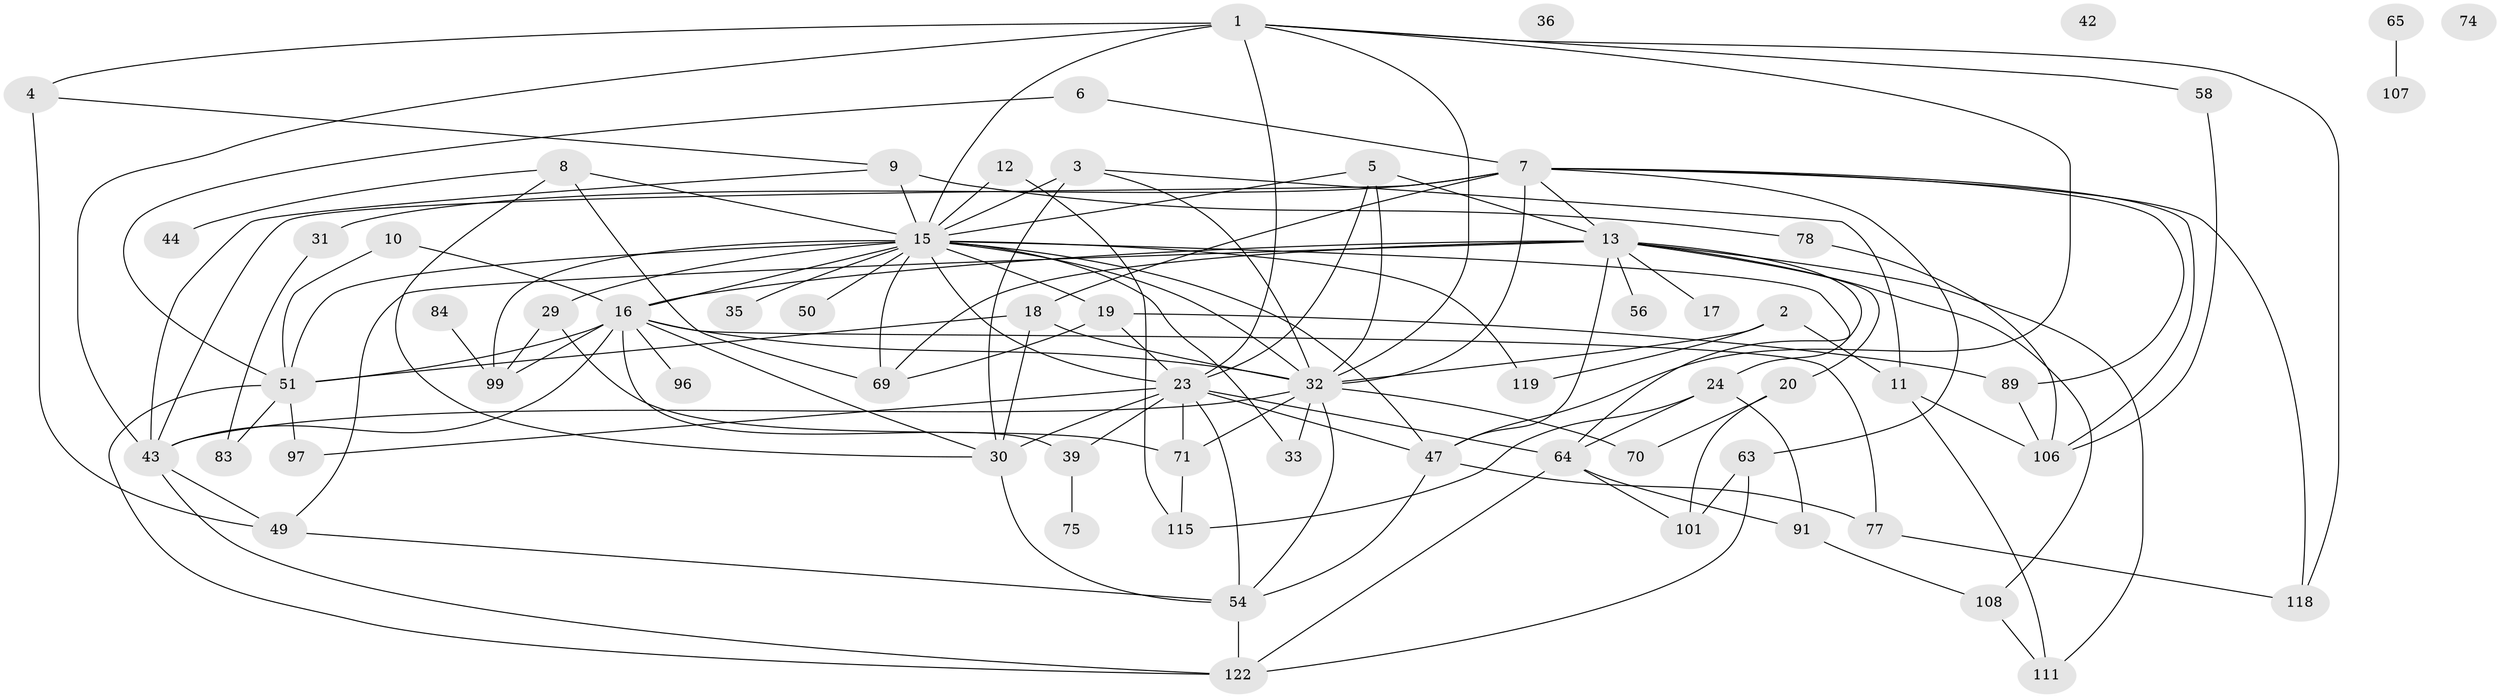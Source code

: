 // original degree distribution, {3: 0.26153846153846155, 4: 0.16153846153846155, 2: 0.25384615384615383, 5: 0.1, 6: 0.05384615384615385, 1: 0.11538461538461539, 0: 0.023076923076923078, 7: 0.03076923076923077}
// Generated by graph-tools (version 1.1) at 2025/13/03/09/25 04:13:08]
// undirected, 65 vertices, 128 edges
graph export_dot {
graph [start="1"]
  node [color=gray90,style=filled];
  1 [super="+26"];
  2;
  3 [super="+94"];
  4;
  5;
  6 [super="+25+68"];
  7 [super="+14+95+21"];
  8 [super="+34"];
  9 [super="+48"];
  10;
  11 [super="+125+116"];
  12;
  13 [super="+76+66"];
  15 [super="+112+27"];
  16 [super="+110+22+59+86"];
  17 [super="+60"];
  18 [super="+55"];
  19 [super="+104"];
  20 [super="+45+124"];
  23 [super="+105+79+53"];
  24;
  29 [super="+73"];
  30 [super="+120"];
  31;
  32 [super="+46+80+88+92"];
  33 [super="+81"];
  35;
  36;
  39;
  42;
  43 [super="+61"];
  44;
  47 [super="+127"];
  49 [super="+82"];
  50;
  51 [super="+62"];
  54 [super="+121"];
  56;
  58;
  63;
  64 [super="+67"];
  65 [super="+85"];
  69 [super="+90"];
  70 [super="+93"];
  71 [super="+98"];
  74;
  75;
  77 [super="+102"];
  78;
  83;
  84 [super="+87"];
  89;
  91;
  96;
  97;
  99;
  101 [super="+109"];
  106;
  107;
  108 [super="+113"];
  111;
  115;
  118;
  119;
  122 [super="+128"];
  1 -- 32;
  1 -- 43;
  1 -- 4;
  1 -- 118;
  1 -- 23 [weight=2];
  1 -- 58;
  1 -- 47;
  1 -- 15;
  2 -- 119;
  2 -- 32;
  2 -- 11;
  3 -- 32;
  3 -- 11;
  3 -- 30;
  3 -- 15 [weight=2];
  4 -- 49;
  4 -- 9;
  5 -- 32;
  5 -- 23;
  5 -- 15;
  5 -- 13;
  6 -- 7;
  6 -- 51;
  7 -- 32 [weight=2];
  7 -- 118;
  7 -- 106;
  7 -- 63;
  7 -- 89;
  7 -- 18;
  7 -- 31;
  7 -- 43;
  7 -- 13;
  8 -- 30;
  8 -- 44;
  8 -- 15;
  8 -- 69;
  9 -- 78;
  9 -- 15 [weight=2];
  9 -- 43;
  10 -- 51;
  10 -- 16;
  11 -- 106;
  11 -- 111;
  12 -- 115;
  12 -- 15;
  13 -- 108;
  13 -- 69;
  13 -- 47;
  13 -- 16;
  13 -- 49;
  13 -- 17;
  13 -- 111;
  13 -- 24;
  13 -- 56;
  13 -- 20;
  15 -- 47;
  15 -- 119;
  15 -- 32 [weight=2];
  15 -- 33;
  15 -- 64;
  15 -- 99;
  15 -- 35;
  15 -- 16 [weight=2];
  15 -- 50;
  15 -- 51;
  15 -- 23;
  15 -- 29;
  15 -- 19;
  15 -- 69;
  16 -- 43;
  16 -- 96;
  16 -- 51;
  16 -- 99;
  16 -- 39;
  16 -- 30;
  16 -- 32;
  16 -- 77;
  18 -- 30;
  18 -- 32;
  18 -- 51;
  19 -- 23;
  19 -- 89;
  19 -- 69;
  20 -- 70;
  20 -- 101;
  23 -- 47;
  23 -- 30 [weight=2];
  23 -- 97;
  23 -- 54;
  23 -- 71;
  23 -- 39;
  23 -- 64;
  24 -- 91;
  24 -- 115;
  24 -- 64;
  29 -- 99;
  29 -- 71;
  30 -- 54;
  31 -- 83;
  32 -- 71;
  32 -- 54;
  32 -- 70;
  32 -- 43;
  32 -- 33;
  39 -- 75;
  43 -- 49;
  43 -- 122;
  47 -- 54;
  47 -- 77;
  49 -- 54;
  51 -- 97;
  51 -- 83;
  51 -- 122;
  54 -- 122;
  58 -- 106;
  63 -- 122;
  63 -- 101;
  64 -- 91;
  64 -- 101;
  64 -- 122;
  65 -- 107;
  71 -- 115;
  77 -- 118;
  78 -- 106;
  84 -- 99;
  89 -- 106;
  91 -- 108;
  108 -- 111;
}
